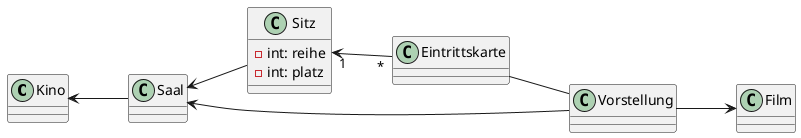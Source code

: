@startuml
left to right direction


class Kino {

}

class Saal {

}

class Sitz {

  -int: reihe
  -int: platz

}

class Film {

}

class Vorstellung {

}

class Eintrittskarte {

}

Kino <-- Saal
Saal <-- Sitz
Vorstellung --> Film
Saal <-- Vorstellung
Sitz "1" <-- "*" Eintrittskarte
Eintrittskarte -- Vorstellung

@enduml